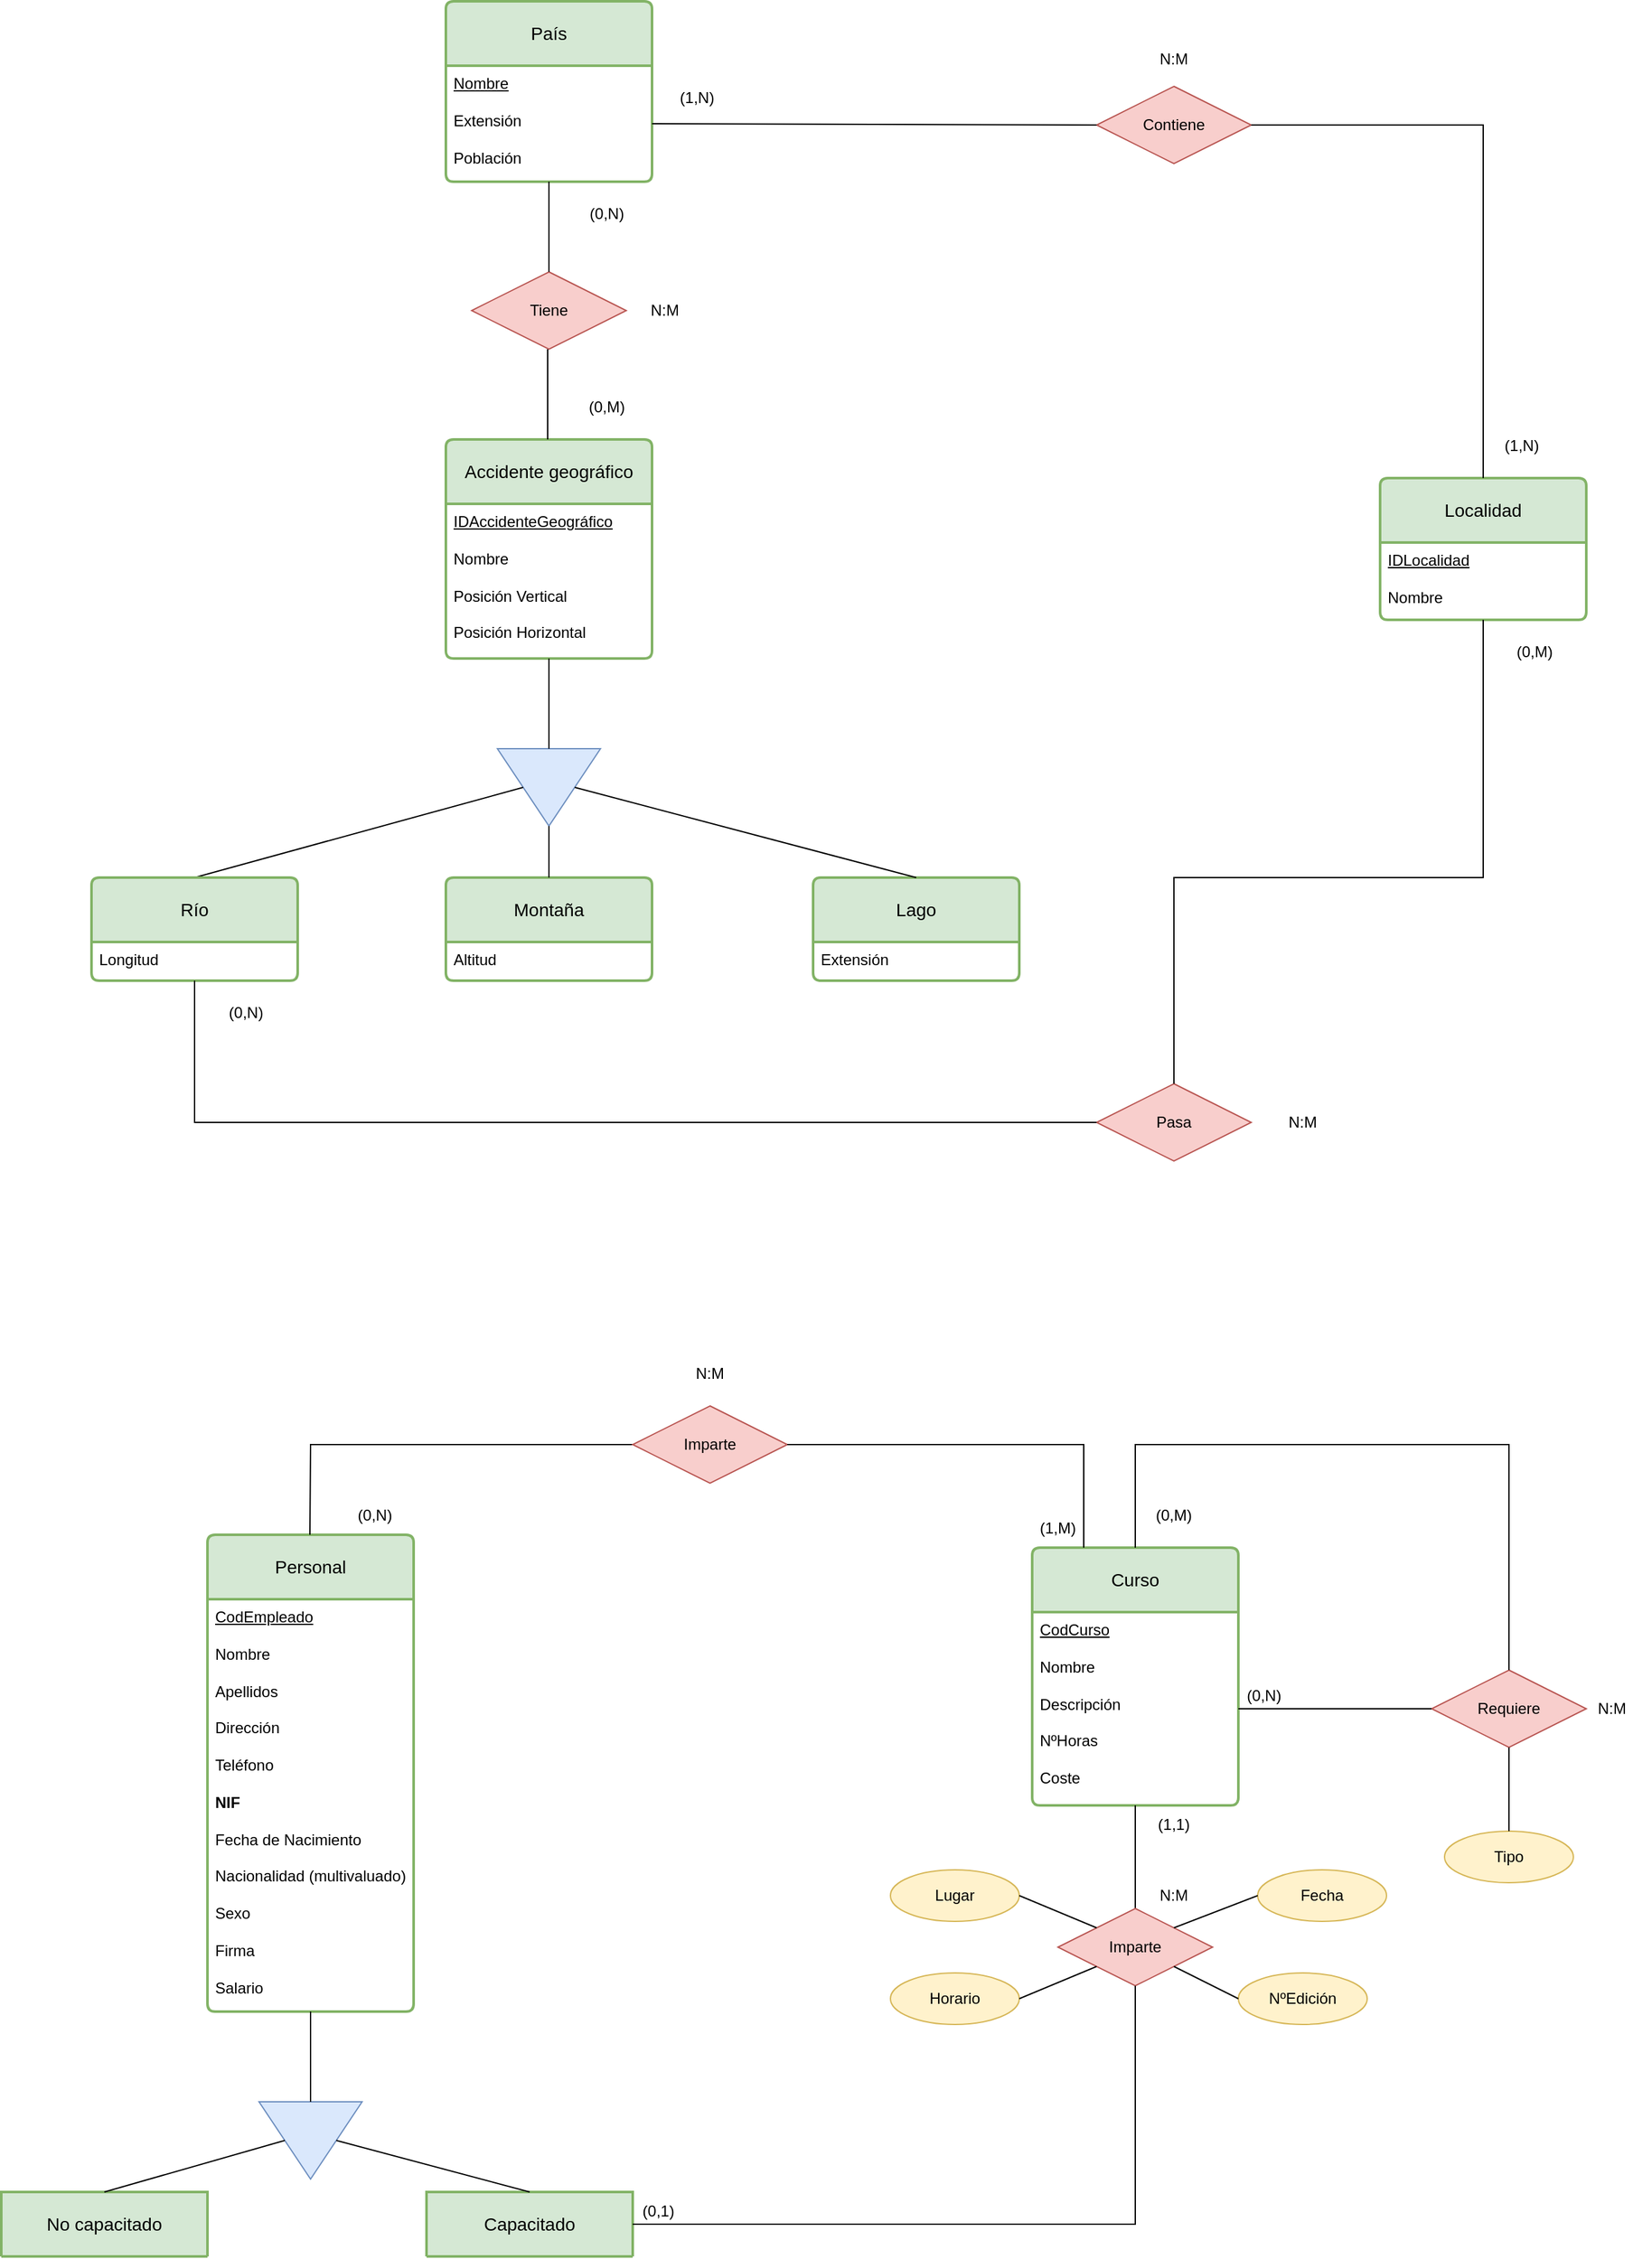<mxfile version="22.1.22" type="device">
  <diagram id="R2lEEEUBdFMjLlhIrx00" name="Page-1">
    <mxGraphModel dx="2284" dy="1880" grid="1" gridSize="10" guides="1" tooltips="1" connect="1" arrows="1" fold="1" page="1" pageScale="1" pageWidth="850" pageHeight="1100" math="0" shadow="0" extFonts="Permanent Marker^https://fonts.googleapis.com/css?family=Permanent+Marker">
      <root>
        <mxCell id="0" />
        <mxCell id="1" parent="0" />
        <mxCell id="tg2goikRHz8_cYtZgMZs-1" value="Accidente geográfico" style="swimlane;childLayout=stackLayout;horizontal=1;startSize=50;horizontalStack=0;rounded=1;fontSize=14;fontStyle=0;strokeWidth=2;resizeParent=0;resizeLast=1;shadow=0;dashed=0;align=center;arcSize=4;whiteSpace=wrap;html=1;fillColor=#d5e8d4;strokeColor=#82b366;" parent="1" vertex="1">
          <mxGeometry x="345" y="140" width="160" height="170" as="geometry" />
        </mxCell>
        <mxCell id="tg2goikRHz8_cYtZgMZs-2" value="&lt;u&gt;IDAccidenteGeográfico&lt;br&gt;&lt;/u&gt;&lt;br&gt;Nombre&lt;br&gt;&lt;br&gt;Posición Vertical&lt;br&gt;&lt;br&gt;Posición Horizontal&lt;br&gt;&lt;br&gt;&lt;br&gt;" style="align=left;strokeColor=none;fillColor=none;spacingLeft=4;fontSize=12;verticalAlign=top;resizable=0;rotatable=0;part=1;html=1;" parent="tg2goikRHz8_cYtZgMZs-1" vertex="1">
          <mxGeometry y="50" width="160" height="120" as="geometry" />
        </mxCell>
        <mxCell id="tg2goikRHz8_cYtZgMZs-3" value="" style="triangle;whiteSpace=wrap;html=1;rotation=90;fillColor=#dae8fc;strokeColor=#6c8ebf;" parent="1" vertex="1">
          <mxGeometry x="395" y="370" width="60" height="80" as="geometry" />
        </mxCell>
        <mxCell id="tg2goikRHz8_cYtZgMZs-4" value="" style="endArrow=none;html=1;rounded=0;entryX=0.5;entryY=1;entryDx=0;entryDy=0;exitX=0;exitY=0.5;exitDx=0;exitDy=0;" parent="1" source="tg2goikRHz8_cYtZgMZs-3" target="tg2goikRHz8_cYtZgMZs-2" edge="1">
          <mxGeometry width="50" height="50" relative="1" as="geometry">
            <mxPoint x="280" y="430" as="sourcePoint" />
            <mxPoint x="330" y="380" as="targetPoint" />
          </mxGeometry>
        </mxCell>
        <mxCell id="tg2goikRHz8_cYtZgMZs-5" value="" style="endArrow=none;html=1;rounded=0;entryX=0.5;entryY=1;entryDx=0;entryDy=0;exitX=0.5;exitY=0;exitDx=0;exitDy=0;" parent="1" source="tg2goikRHz8_cYtZgMZs-6" target="tg2goikRHz8_cYtZgMZs-3" edge="1">
          <mxGeometry width="50" height="50" relative="1" as="geometry">
            <mxPoint x="300" y="480" as="sourcePoint" />
            <mxPoint x="330" y="380" as="targetPoint" />
          </mxGeometry>
        </mxCell>
        <mxCell id="tg2goikRHz8_cYtZgMZs-6" value="Río" style="swimlane;childLayout=stackLayout;horizontal=1;startSize=50;horizontalStack=0;rounded=1;fontSize=14;fontStyle=0;strokeWidth=2;resizeParent=0;resizeLast=1;shadow=0;dashed=0;align=center;arcSize=4;whiteSpace=wrap;html=1;fillColor=#d5e8d4;strokeColor=#82b366;" parent="1" vertex="1">
          <mxGeometry x="70" y="480" width="160" height="80" as="geometry" />
        </mxCell>
        <mxCell id="tg2goikRHz8_cYtZgMZs-7" value="Longitud" style="align=left;strokeColor=none;fillColor=none;spacingLeft=4;fontSize=12;verticalAlign=top;resizable=0;rotatable=0;part=1;html=1;" parent="tg2goikRHz8_cYtZgMZs-6" vertex="1">
          <mxGeometry y="50" width="160" height="30" as="geometry" />
        </mxCell>
        <mxCell id="tg2goikRHz8_cYtZgMZs-8" value="Montaña" style="swimlane;childLayout=stackLayout;horizontal=1;startSize=50;horizontalStack=0;rounded=1;fontSize=14;fontStyle=0;strokeWidth=2;resizeParent=0;resizeLast=1;shadow=0;dashed=0;align=center;arcSize=4;whiteSpace=wrap;html=1;fillColor=#d5e8d4;strokeColor=#82b366;" parent="1" vertex="1">
          <mxGeometry x="345" y="480" width="160" height="80" as="geometry" />
        </mxCell>
        <mxCell id="tg2goikRHz8_cYtZgMZs-9" value="Altitud" style="align=left;strokeColor=none;fillColor=none;spacingLeft=4;fontSize=12;verticalAlign=top;resizable=0;rotatable=0;part=1;html=1;" parent="tg2goikRHz8_cYtZgMZs-8" vertex="1">
          <mxGeometry y="50" width="160" height="30" as="geometry" />
        </mxCell>
        <mxCell id="tg2goikRHz8_cYtZgMZs-10" value="Lago" style="swimlane;childLayout=stackLayout;horizontal=1;startSize=50;horizontalStack=0;rounded=1;fontSize=14;fontStyle=0;strokeWidth=2;resizeParent=0;resizeLast=1;shadow=0;dashed=0;align=center;arcSize=4;whiteSpace=wrap;html=1;fillColor=#d5e8d4;strokeColor=#82b366;" parent="1" vertex="1">
          <mxGeometry x="630" y="480" width="160" height="80" as="geometry" />
        </mxCell>
        <mxCell id="tg2goikRHz8_cYtZgMZs-11" value="Extensión" style="align=left;strokeColor=none;fillColor=none;spacingLeft=4;fontSize=12;verticalAlign=top;resizable=0;rotatable=0;part=1;html=1;" parent="tg2goikRHz8_cYtZgMZs-10" vertex="1">
          <mxGeometry y="50" width="160" height="30" as="geometry" />
        </mxCell>
        <mxCell id="tg2goikRHz8_cYtZgMZs-12" value="" style="endArrow=none;html=1;rounded=0;entryX=0.5;entryY=0;entryDx=0;entryDy=0;exitX=0.5;exitY=0;exitDx=0;exitDy=0;" parent="1" source="tg2goikRHz8_cYtZgMZs-10" target="tg2goikRHz8_cYtZgMZs-3" edge="1">
          <mxGeometry width="50" height="50" relative="1" as="geometry">
            <mxPoint x="280" y="430" as="sourcePoint" />
            <mxPoint x="330" y="380" as="targetPoint" />
          </mxGeometry>
        </mxCell>
        <mxCell id="tg2goikRHz8_cYtZgMZs-13" value="" style="endArrow=none;html=1;rounded=0;entryX=1;entryY=0.5;entryDx=0;entryDy=0;exitX=0.5;exitY=0;exitDx=0;exitDy=0;" parent="1" source="tg2goikRHz8_cYtZgMZs-8" target="tg2goikRHz8_cYtZgMZs-3" edge="1">
          <mxGeometry width="50" height="50" relative="1" as="geometry">
            <mxPoint x="280" y="430" as="sourcePoint" />
            <mxPoint x="330" y="380" as="targetPoint" />
          </mxGeometry>
        </mxCell>
        <mxCell id="tg2goikRHz8_cYtZgMZs-14" value="País" style="swimlane;childLayout=stackLayout;horizontal=1;startSize=50;horizontalStack=0;rounded=1;fontSize=14;fontStyle=0;strokeWidth=2;resizeParent=0;resizeLast=1;shadow=0;dashed=0;align=center;arcSize=4;whiteSpace=wrap;html=1;fillColor=#d5e8d4;strokeColor=#82b366;" parent="1" vertex="1">
          <mxGeometry x="345" y="-200" width="160" height="140" as="geometry" />
        </mxCell>
        <mxCell id="tg2goikRHz8_cYtZgMZs-15" value="&lt;u&gt;Nombre&lt;/u&gt;&lt;br&gt;&lt;br&gt;Extensión&lt;br&gt;&lt;br&gt;Población" style="align=left;strokeColor=none;fillColor=none;spacingLeft=4;fontSize=12;verticalAlign=top;resizable=0;rotatable=0;part=1;html=1;" parent="tg2goikRHz8_cYtZgMZs-14" vertex="1">
          <mxGeometry y="50" width="160" height="90" as="geometry" />
        </mxCell>
        <mxCell id="tg2goikRHz8_cYtZgMZs-16" value="Localidad" style="swimlane;childLayout=stackLayout;horizontal=1;startSize=50;horizontalStack=0;rounded=1;fontSize=14;fontStyle=0;strokeWidth=2;resizeParent=0;resizeLast=1;shadow=0;dashed=0;align=center;arcSize=4;whiteSpace=wrap;html=1;fillColor=#d5e8d4;strokeColor=#82b366;" parent="1" vertex="1">
          <mxGeometry x="1070" y="170" width="160" height="110" as="geometry" />
        </mxCell>
        <mxCell id="tg2goikRHz8_cYtZgMZs-17" value="&lt;u&gt;IDLocalidad&lt;/u&gt;&lt;br&gt;&lt;br&gt;Nombre" style="align=left;strokeColor=none;fillColor=none;spacingLeft=4;fontSize=12;verticalAlign=top;resizable=0;rotatable=0;part=1;html=1;" parent="tg2goikRHz8_cYtZgMZs-16" vertex="1">
          <mxGeometry y="50" width="160" height="60" as="geometry" />
        </mxCell>
        <mxCell id="tg2goikRHz8_cYtZgMZs-18" value="" style="endArrow=none;html=1;rounded=0;entryX=0.5;entryY=1;entryDx=0;entryDy=0;exitX=0;exitY=0.5;exitDx=0;exitDy=0;" parent="1" edge="1">
          <mxGeometry width="50" height="50" relative="1" as="geometry">
            <mxPoint x="424" y="140" as="sourcePoint" />
            <mxPoint x="424" y="70" as="targetPoint" />
          </mxGeometry>
        </mxCell>
        <mxCell id="tg2goikRHz8_cYtZgMZs-19" value="Tiene" style="shape=rhombus;perimeter=rhombusPerimeter;whiteSpace=wrap;html=1;align=center;fillColor=#f8cecc;strokeColor=#b85450;" parent="1" vertex="1">
          <mxGeometry x="365" y="10" width="120" height="60" as="geometry" />
        </mxCell>
        <mxCell id="tg2goikRHz8_cYtZgMZs-20" value="" style="endArrow=none;html=1;rounded=0;entryX=0.5;entryY=1;entryDx=0;entryDy=0;exitX=0;exitY=0.5;exitDx=0;exitDy=0;" parent="1" edge="1">
          <mxGeometry width="50" height="50" relative="1" as="geometry">
            <mxPoint x="425" y="10" as="sourcePoint" />
            <mxPoint x="425" y="-60" as="targetPoint" />
          </mxGeometry>
        </mxCell>
        <mxCell id="tg2goikRHz8_cYtZgMZs-21" value="Contiene" style="shape=rhombus;perimeter=rhombusPerimeter;whiteSpace=wrap;html=1;align=center;fillColor=#f8cecc;strokeColor=#b85450;" parent="1" vertex="1">
          <mxGeometry x="850" y="-134" width="120" height="60" as="geometry" />
        </mxCell>
        <mxCell id="tg2goikRHz8_cYtZgMZs-22" value="Pasa" style="shape=rhombus;perimeter=rhombusPerimeter;whiteSpace=wrap;html=1;align=center;fillColor=#f8cecc;strokeColor=#b85450;" parent="1" vertex="1">
          <mxGeometry x="850" y="640" width="120" height="60" as="geometry" />
        </mxCell>
        <mxCell id="tg2goikRHz8_cYtZgMZs-23" value="" style="endArrow=none;html=1;rounded=0;exitX=0.5;exitY=1;exitDx=0;exitDy=0;entryX=0;entryY=0.5;entryDx=0;entryDy=0;" parent="1" source="tg2goikRHz8_cYtZgMZs-7" target="tg2goikRHz8_cYtZgMZs-22" edge="1">
          <mxGeometry width="50" height="50" relative="1" as="geometry">
            <mxPoint x="620" y="270" as="sourcePoint" />
            <mxPoint x="670" y="220" as="targetPoint" />
            <Array as="points">
              <mxPoint x="150" y="670" />
            </Array>
          </mxGeometry>
        </mxCell>
        <mxCell id="tg2goikRHz8_cYtZgMZs-24" value="" style="endArrow=none;html=1;rounded=0;entryX=0.5;entryY=0;entryDx=0;entryDy=0;exitX=0.5;exitY=1;exitDx=0;exitDy=0;" parent="1" source="tg2goikRHz8_cYtZgMZs-17" target="tg2goikRHz8_cYtZgMZs-22" edge="1">
          <mxGeometry width="50" height="50" relative="1" as="geometry">
            <mxPoint x="620" y="270" as="sourcePoint" />
            <mxPoint x="670" y="220" as="targetPoint" />
            <Array as="points">
              <mxPoint x="1150" y="480" />
              <mxPoint x="910" y="480" />
            </Array>
          </mxGeometry>
        </mxCell>
        <mxCell id="tg2goikRHz8_cYtZgMZs-25" value="" style="endArrow=none;html=1;rounded=0;entryX=1;entryY=0.5;entryDx=0;entryDy=0;exitX=0;exitY=0.5;exitDx=0;exitDy=0;" parent="1" source="tg2goikRHz8_cYtZgMZs-21" target="tg2goikRHz8_cYtZgMZs-15" edge="1">
          <mxGeometry width="50" height="50" relative="1" as="geometry">
            <mxPoint x="620" y="270" as="sourcePoint" />
            <mxPoint x="670" y="220" as="targetPoint" />
          </mxGeometry>
        </mxCell>
        <mxCell id="tg2goikRHz8_cYtZgMZs-26" value="" style="endArrow=none;html=1;rounded=0;entryX=1;entryY=0.5;entryDx=0;entryDy=0;exitX=0.5;exitY=0;exitDx=0;exitDy=0;" parent="1" source="tg2goikRHz8_cYtZgMZs-16" target="tg2goikRHz8_cYtZgMZs-21" edge="1">
          <mxGeometry width="50" height="50" relative="1" as="geometry">
            <mxPoint x="620" y="270" as="sourcePoint" />
            <mxPoint x="670" y="220" as="targetPoint" />
            <Array as="points">
              <mxPoint x="1150" y="-104" />
            </Array>
          </mxGeometry>
        </mxCell>
        <mxCell id="tg2goikRHz8_cYtZgMZs-27" value="N:M" style="text;html=1;strokeColor=none;fillColor=none;align=center;verticalAlign=middle;whiteSpace=wrap;rounded=0;" parent="1" vertex="1">
          <mxGeometry x="485" y="25" width="60" height="30" as="geometry" />
        </mxCell>
        <mxCell id="tg2goikRHz8_cYtZgMZs-28" value="(0,N)" style="text;html=1;strokeColor=none;fillColor=none;align=center;verticalAlign=middle;whiteSpace=wrap;rounded=0;" parent="1" vertex="1">
          <mxGeometry x="440" y="-50" width="60" height="30" as="geometry" />
        </mxCell>
        <mxCell id="tg2goikRHz8_cYtZgMZs-29" value="(0,M)" style="text;html=1;strokeColor=none;fillColor=none;align=center;verticalAlign=middle;whiteSpace=wrap;rounded=0;" parent="1" vertex="1">
          <mxGeometry x="440" y="100" width="60" height="30" as="geometry" />
        </mxCell>
        <mxCell id="tg2goikRHz8_cYtZgMZs-30" value="N:M" style="text;html=1;strokeColor=none;fillColor=none;align=center;verticalAlign=middle;whiteSpace=wrap;rounded=0;" parent="1" vertex="1">
          <mxGeometry x="980" y="655" width="60" height="30" as="geometry" />
        </mxCell>
        <mxCell id="tg2goikRHz8_cYtZgMZs-31" value="(0,M)" style="text;html=1;strokeColor=none;fillColor=none;align=center;verticalAlign=middle;whiteSpace=wrap;rounded=0;" parent="1" vertex="1">
          <mxGeometry x="1160" y="290" width="60" height="30" as="geometry" />
        </mxCell>
        <mxCell id="tg2goikRHz8_cYtZgMZs-32" value="(0,N)" style="text;html=1;strokeColor=none;fillColor=none;align=center;verticalAlign=middle;whiteSpace=wrap;rounded=0;" parent="1" vertex="1">
          <mxGeometry x="160" y="570" width="60" height="30" as="geometry" />
        </mxCell>
        <mxCell id="tg2goikRHz8_cYtZgMZs-34" value="N:M" style="text;html=1;strokeColor=none;fillColor=none;align=center;verticalAlign=middle;whiteSpace=wrap;rounded=0;" parent="1" vertex="1">
          <mxGeometry x="880" y="-170" width="60" height="30" as="geometry" />
        </mxCell>
        <mxCell id="tg2goikRHz8_cYtZgMZs-35" value="(1,N)" style="text;html=1;strokeColor=none;fillColor=none;align=center;verticalAlign=middle;whiteSpace=wrap;rounded=0;" parent="1" vertex="1">
          <mxGeometry x="510" y="-140" width="60" height="30" as="geometry" />
        </mxCell>
        <mxCell id="tg2goikRHz8_cYtZgMZs-36" value="(1,N)" style="text;html=1;strokeColor=none;fillColor=none;align=center;verticalAlign=middle;whiteSpace=wrap;rounded=0;" parent="1" vertex="1">
          <mxGeometry x="1150" y="130" width="60" height="30" as="geometry" />
        </mxCell>
        <mxCell id="tg2goikRHz8_cYtZgMZs-37" value="Curso" style="swimlane;childLayout=stackLayout;horizontal=1;startSize=50;horizontalStack=0;rounded=1;fontSize=14;fontStyle=0;strokeWidth=2;resizeParent=0;resizeLast=1;shadow=0;dashed=0;align=center;arcSize=4;whiteSpace=wrap;html=1;fillColor=#d5e8d4;strokeColor=#82b366;" parent="1" vertex="1">
          <mxGeometry x="800" y="1000" width="160" height="200" as="geometry" />
        </mxCell>
        <mxCell id="tg2goikRHz8_cYtZgMZs-38" value="&lt;u&gt;CodCurso&lt;/u&gt;&lt;br&gt;&lt;br&gt;Nombre&lt;br&gt;&lt;br&gt;Descripción&lt;br&gt;&lt;br&gt;NºHoras&lt;br&gt;&lt;br&gt;Coste&lt;br&gt;" style="align=left;strokeColor=none;fillColor=none;spacingLeft=4;fontSize=12;verticalAlign=top;resizable=0;rotatable=0;part=1;html=1;" parent="tg2goikRHz8_cYtZgMZs-37" vertex="1">
          <mxGeometry y="50" width="160" height="150" as="geometry" />
        </mxCell>
        <mxCell id="tg2goikRHz8_cYtZgMZs-39" value="Requiere" style="shape=rhombus;perimeter=rhombusPerimeter;whiteSpace=wrap;html=1;align=center;fillColor=#f8cecc;strokeColor=#b85450;" parent="1" vertex="1">
          <mxGeometry x="1110" y="1095" width="120" height="60" as="geometry" />
        </mxCell>
        <mxCell id="tg2goikRHz8_cYtZgMZs-40" value="" style="endArrow=none;html=1;rounded=0;entryX=0;entryY=0.5;entryDx=0;entryDy=0;exitX=1;exitY=0.5;exitDx=0;exitDy=0;" parent="1" source="tg2goikRHz8_cYtZgMZs-38" target="tg2goikRHz8_cYtZgMZs-39" edge="1">
          <mxGeometry width="50" height="50" relative="1" as="geometry">
            <mxPoint x="1000" y="1100" as="sourcePoint" />
            <mxPoint x="1050" y="1080" as="targetPoint" />
          </mxGeometry>
        </mxCell>
        <mxCell id="tg2goikRHz8_cYtZgMZs-42" value="" style="endArrow=none;html=1;rounded=0;entryX=0.5;entryY=0;entryDx=0;entryDy=0;exitX=0.5;exitY=0;exitDx=0;exitDy=0;" parent="1" source="tg2goikRHz8_cYtZgMZs-37" target="tg2goikRHz8_cYtZgMZs-39" edge="1">
          <mxGeometry width="50" height="50" relative="1" as="geometry">
            <mxPoint x="1080" y="930" as="sourcePoint" />
            <mxPoint x="1130" y="880" as="targetPoint" />
            <Array as="points">
              <mxPoint x="880" y="920" />
              <mxPoint x="1170" y="920" />
            </Array>
          </mxGeometry>
        </mxCell>
        <mxCell id="tg2goikRHz8_cYtZgMZs-44" value="N:M" style="text;html=1;strokeColor=none;fillColor=none;align=center;verticalAlign=middle;whiteSpace=wrap;rounded=0;" parent="1" vertex="1">
          <mxGeometry x="1220" y="1110" width="60" height="30" as="geometry" />
        </mxCell>
        <mxCell id="tg2goikRHz8_cYtZgMZs-45" value="(0,N)" style="text;html=1;strokeColor=none;fillColor=none;align=center;verticalAlign=middle;whiteSpace=wrap;rounded=0;" parent="1" vertex="1">
          <mxGeometry x="950" y="1100" width="60" height="30" as="geometry" />
        </mxCell>
        <mxCell id="tg2goikRHz8_cYtZgMZs-46" value="(0,M)" style="text;html=1;strokeColor=none;fillColor=none;align=center;verticalAlign=middle;whiteSpace=wrap;rounded=0;" parent="1" vertex="1">
          <mxGeometry x="880" y="960" width="60" height="30" as="geometry" />
        </mxCell>
        <mxCell id="tg2goikRHz8_cYtZgMZs-47" value="Tipo" style="ellipse;whiteSpace=wrap;html=1;align=center;fillColor=#fff2cc;strokeColor=#d6b656;" parent="1" vertex="1">
          <mxGeometry x="1120" y="1220" width="100" height="40" as="geometry" />
        </mxCell>
        <mxCell id="tg2goikRHz8_cYtZgMZs-48" value="" style="endArrow=none;html=1;rounded=0;entryX=0.5;entryY=1;entryDx=0;entryDy=0;exitX=0.5;exitY=0;exitDx=0;exitDy=0;" parent="1" source="tg2goikRHz8_cYtZgMZs-47" target="tg2goikRHz8_cYtZgMZs-39" edge="1">
          <mxGeometry width="50" height="50" relative="1" as="geometry">
            <mxPoint x="1150" y="1100" as="sourcePoint" />
            <mxPoint x="1200" y="1050" as="targetPoint" />
          </mxGeometry>
        </mxCell>
        <mxCell id="tg2goikRHz8_cYtZgMZs-51" value="" style="endArrow=none;html=1;rounded=0;entryX=0.5;entryY=1;entryDx=0;entryDy=0;exitX=0;exitY=0.5;exitDx=0;exitDy=0;" parent="1" target="tg2goikRHz8_cYtZgMZs-38" edge="1">
          <mxGeometry width="50" height="50" relative="1" as="geometry">
            <mxPoint x="880" y="1280" as="sourcePoint" />
            <mxPoint x="880" y="1210" as="targetPoint" />
          </mxGeometry>
        </mxCell>
        <mxCell id="tg2goikRHz8_cYtZgMZs-52" value="Imparte" style="shape=rhombus;perimeter=rhombusPerimeter;whiteSpace=wrap;html=1;align=center;fillColor=#f8cecc;strokeColor=#b85450;" parent="1" vertex="1">
          <mxGeometry x="820" y="1280" width="120" height="60" as="geometry" />
        </mxCell>
        <mxCell id="tg2goikRHz8_cYtZgMZs-54" value="Fecha" style="ellipse;whiteSpace=wrap;html=1;align=center;fillColor=#fff2cc;strokeColor=#d6b656;" parent="1" vertex="1">
          <mxGeometry x="975" y="1250" width="100" height="40" as="geometry" />
        </mxCell>
        <mxCell id="tg2goikRHz8_cYtZgMZs-55" value="" style="endArrow=none;html=1;rounded=0;entryX=1;entryY=0;entryDx=0;entryDy=0;exitX=0;exitY=0.5;exitDx=0;exitDy=0;" parent="1" source="tg2goikRHz8_cYtZgMZs-54" target="tg2goikRHz8_cYtZgMZs-52" edge="1">
          <mxGeometry width="50" height="50" relative="1" as="geometry">
            <mxPoint x="959.17" y="1370" as="sourcePoint" />
            <mxPoint x="959.17" y="1320" as="targetPoint" />
          </mxGeometry>
        </mxCell>
        <mxCell id="tg2goikRHz8_cYtZgMZs-56" value="Lugar" style="ellipse;whiteSpace=wrap;html=1;align=center;fillColor=#fff2cc;strokeColor=#d6b656;" parent="1" vertex="1">
          <mxGeometry x="690" y="1250" width="100" height="40" as="geometry" />
        </mxCell>
        <mxCell id="tg2goikRHz8_cYtZgMZs-57" value="" style="endArrow=none;html=1;rounded=0;entryX=1;entryY=0.5;entryDx=0;entryDy=0;exitX=0;exitY=0;exitDx=0;exitDy=0;" parent="1" source="tg2goikRHz8_cYtZgMZs-52" target="tg2goikRHz8_cYtZgMZs-56" edge="1">
          <mxGeometry width="50" height="50" relative="1" as="geometry">
            <mxPoint x="790" y="1330" as="sourcePoint" />
            <mxPoint x="750" y="1309.58" as="targetPoint" />
          </mxGeometry>
        </mxCell>
        <mxCell id="tg2goikRHz8_cYtZgMZs-58" value="Horario" style="ellipse;whiteSpace=wrap;html=1;align=center;fillColor=#fff2cc;strokeColor=#d6b656;" parent="1" vertex="1">
          <mxGeometry x="690" y="1330" width="100" height="40" as="geometry" />
        </mxCell>
        <mxCell id="tg2goikRHz8_cYtZgMZs-59" value="" style="endArrow=none;html=1;rounded=0;entryX=0;entryY=1;entryDx=0;entryDy=0;exitX=1;exitY=0.5;exitDx=0;exitDy=0;" parent="1" source="tg2goikRHz8_cYtZgMZs-58" target="tg2goikRHz8_cYtZgMZs-52" edge="1">
          <mxGeometry width="50" height="50" relative="1" as="geometry">
            <mxPoint x="850" y="1280" as="sourcePoint" />
            <mxPoint x="900" y="1230" as="targetPoint" />
          </mxGeometry>
        </mxCell>
        <mxCell id="tg2goikRHz8_cYtZgMZs-68" value="NºEdición" style="ellipse;whiteSpace=wrap;html=1;align=center;fillColor=#fff2cc;strokeColor=#d6b656;" parent="1" vertex="1">
          <mxGeometry x="960" y="1330" width="100" height="40" as="geometry" />
        </mxCell>
        <mxCell id="tg2goikRHz8_cYtZgMZs-69" value="" style="endArrow=none;html=1;rounded=0;entryX=1;entryY=1;entryDx=0;entryDy=0;exitX=0;exitY=0.5;exitDx=0;exitDy=0;" parent="1" source="tg2goikRHz8_cYtZgMZs-68" target="tg2goikRHz8_cYtZgMZs-52" edge="1">
          <mxGeometry width="50" height="50" relative="1" as="geometry">
            <mxPoint x="760" y="1270" as="sourcePoint" />
            <mxPoint x="810" y="1220" as="targetPoint" />
          </mxGeometry>
        </mxCell>
        <mxCell id="tg2goikRHz8_cYtZgMZs-71" value="" style="triangle;whiteSpace=wrap;html=1;rotation=90;fillColor=#dae8fc;strokeColor=#6c8ebf;" parent="1" vertex="1">
          <mxGeometry x="210" y="1420" width="60" height="80" as="geometry" />
        </mxCell>
        <mxCell id="tg2goikRHz8_cYtZgMZs-72" value="Personal" style="swimlane;childLayout=stackLayout;horizontal=1;startSize=50;horizontalStack=0;rounded=1;fontSize=14;fontStyle=0;strokeWidth=2;resizeParent=0;resizeLast=1;shadow=0;dashed=0;align=center;arcSize=4;whiteSpace=wrap;html=1;fillColor=#d5e8d4;strokeColor=#82b366;" parent="1" vertex="1">
          <mxGeometry x="160" y="990" width="160" height="370" as="geometry" />
        </mxCell>
        <mxCell id="tg2goikRHz8_cYtZgMZs-73" value="&lt;u&gt;CodEmpleado&lt;/u&gt;&lt;br&gt;&lt;br&gt;Nombre&lt;br&gt;&lt;br&gt;Apellidos&lt;br&gt;&lt;br&gt;Dirección&lt;br&gt;&lt;br&gt;Teléfono&lt;br&gt;&lt;br&gt;&lt;b&gt;NIF&lt;br&gt;&lt;/b&gt;&lt;br&gt;Fecha de Nacimiento&lt;br&gt;&lt;br&gt;Nacionalidad (multivaluado)&lt;br&gt;&lt;br&gt;Sexo&lt;br&gt;&lt;br&gt;Firma&lt;br&gt;&lt;br&gt;Salario&lt;br&gt;" style="align=left;strokeColor=none;fillColor=none;spacingLeft=4;fontSize=12;verticalAlign=top;resizable=0;rotatable=0;part=1;html=1;" parent="tg2goikRHz8_cYtZgMZs-72" vertex="1">
          <mxGeometry y="50" width="160" height="320" as="geometry" />
        </mxCell>
        <mxCell id="tg2goikRHz8_cYtZgMZs-74" value="" style="endArrow=none;html=1;rounded=0;entryX=0.5;entryY=1;entryDx=0;entryDy=0;exitX=0;exitY=0.5;exitDx=0;exitDy=0;" parent="1" source="tg2goikRHz8_cYtZgMZs-71" target="tg2goikRHz8_cYtZgMZs-73" edge="1">
          <mxGeometry width="50" height="50" relative="1" as="geometry">
            <mxPoint x="770" y="1450" as="sourcePoint" />
            <mxPoint x="820" y="1400" as="targetPoint" />
          </mxGeometry>
        </mxCell>
        <mxCell id="tg2goikRHz8_cYtZgMZs-75" value="Capacitado" style="swimlane;childLayout=stackLayout;horizontal=1;startSize=50;horizontalStack=0;rounded=1;fontSize=14;fontStyle=0;strokeWidth=2;resizeParent=0;resizeLast=1;shadow=0;dashed=0;align=center;arcSize=4;whiteSpace=wrap;html=1;fillColor=#d5e8d4;strokeColor=#82b366;" parent="1" vertex="1">
          <mxGeometry x="330" y="1500" width="160" height="50" as="geometry" />
        </mxCell>
        <mxCell id="tg2goikRHz8_cYtZgMZs-77" value="" style="endArrow=none;html=1;rounded=0;entryX=0.5;entryY=0;entryDx=0;entryDy=0;exitX=0.5;exitY=0;exitDx=0;exitDy=0;" parent="1" source="tg2goikRHz8_cYtZgMZs-71" target="tg2goikRHz8_cYtZgMZs-75" edge="1">
          <mxGeometry width="50" height="50" relative="1" as="geometry">
            <mxPoint x="280" y="1480" as="sourcePoint" />
            <mxPoint x="430" y="1430" as="targetPoint" />
          </mxGeometry>
        </mxCell>
        <mxCell id="tg2goikRHz8_cYtZgMZs-78" value="No capacitado" style="swimlane;childLayout=stackLayout;horizontal=1;startSize=50;horizontalStack=0;rounded=1;fontSize=14;fontStyle=0;strokeWidth=2;resizeParent=0;resizeLast=1;shadow=0;dashed=0;align=center;arcSize=4;whiteSpace=wrap;html=1;fillColor=#d5e8d4;strokeColor=#82b366;" parent="1" vertex="1">
          <mxGeometry y="1500" width="160" height="50" as="geometry" />
        </mxCell>
        <mxCell id="tg2goikRHz8_cYtZgMZs-79" value="" style="endArrow=none;html=1;rounded=0;entryX=0.5;entryY=1;entryDx=0;entryDy=0;exitX=0.5;exitY=0;exitDx=0;exitDy=0;" parent="1" source="tg2goikRHz8_cYtZgMZs-78" target="tg2goikRHz8_cYtZgMZs-71" edge="1">
          <mxGeometry width="50" height="50" relative="1" as="geometry">
            <mxPoint x="350" y="1370" as="sourcePoint" />
            <mxPoint x="400" y="1320" as="targetPoint" />
          </mxGeometry>
        </mxCell>
        <mxCell id="tg2goikRHz8_cYtZgMZs-80" value="" style="endArrow=none;html=1;rounded=0;exitX=1;exitY=0.5;exitDx=0;exitDy=0;entryX=0.5;entryY=1;entryDx=0;entryDy=0;" parent="1" source="tg2goikRHz8_cYtZgMZs-75" target="tg2goikRHz8_cYtZgMZs-52" edge="1">
          <mxGeometry width="50" height="50" relative="1" as="geometry">
            <mxPoint x="440" y="1350" as="sourcePoint" />
            <mxPoint x="490" y="1300" as="targetPoint" />
            <Array as="points">
              <mxPoint x="880" y="1525" />
            </Array>
          </mxGeometry>
        </mxCell>
        <mxCell id="tg2goikRHz8_cYtZgMZs-81" value="N:M" style="text;html=1;strokeColor=none;fillColor=none;align=center;verticalAlign=middle;whiteSpace=wrap;rounded=0;" parent="1" vertex="1">
          <mxGeometry x="880" y="1255" width="60" height="30" as="geometry" />
        </mxCell>
        <mxCell id="tg2goikRHz8_cYtZgMZs-82" value="(1,1)" style="text;html=1;strokeColor=none;fillColor=none;align=center;verticalAlign=middle;whiteSpace=wrap;rounded=0;" parent="1" vertex="1">
          <mxGeometry x="880" y="1200" width="60" height="30" as="geometry" />
        </mxCell>
        <mxCell id="tg2goikRHz8_cYtZgMZs-83" value="(0,1)" style="text;html=1;strokeColor=none;fillColor=none;align=center;verticalAlign=middle;whiteSpace=wrap;rounded=0;" parent="1" vertex="1">
          <mxGeometry x="480" y="1500" width="60" height="30" as="geometry" />
        </mxCell>
        <mxCell id="WGQpxipnsdEiq2CwBA3A-1" value="" style="endArrow=none;html=1;rounded=0;exitX=0;exitY=0.5;exitDx=0;exitDy=0;entryX=0;entryY=0.5;entryDx=0;entryDy=0;" edge="1" parent="1" target="WGQpxipnsdEiq2CwBA3A-2">
          <mxGeometry width="50" height="50" relative="1" as="geometry">
            <mxPoint x="239.5" y="990" as="sourcePoint" />
            <mxPoint x="440" y="920" as="targetPoint" />
            <Array as="points">
              <mxPoint x="240" y="920" />
            </Array>
          </mxGeometry>
        </mxCell>
        <mxCell id="WGQpxipnsdEiq2CwBA3A-2" value="Imparte" style="shape=rhombus;perimeter=rhombusPerimeter;whiteSpace=wrap;html=1;align=center;fillColor=#f8cecc;strokeColor=#b85450;" vertex="1" parent="1">
          <mxGeometry x="490" y="890" width="120" height="60" as="geometry" />
        </mxCell>
        <mxCell id="WGQpxipnsdEiq2CwBA3A-3" value="" style="endArrow=none;html=1;rounded=0;entryX=0.25;entryY=0;entryDx=0;entryDy=0;exitX=1;exitY=0.5;exitDx=0;exitDy=0;" edge="1" parent="1" source="WGQpxipnsdEiq2CwBA3A-2" target="tg2goikRHz8_cYtZgMZs-37">
          <mxGeometry width="50" height="50" relative="1" as="geometry">
            <mxPoint x="520" y="1280" as="sourcePoint" />
            <mxPoint x="570" y="1230" as="targetPoint" />
            <Array as="points">
              <mxPoint x="840" y="920" />
            </Array>
          </mxGeometry>
        </mxCell>
        <mxCell id="WGQpxipnsdEiq2CwBA3A-4" value="&lt;blockquote style=&quot;margin: 0 0 0 40px; border: none; padding: 0px;&quot;&gt;(0,N)&lt;/blockquote&gt;" style="text;html=1;strokeColor=none;fillColor=none;align=center;verticalAlign=middle;whiteSpace=wrap;rounded=0;" vertex="1" parent="1">
          <mxGeometry x="240" y="960" width="60" height="30" as="geometry" />
        </mxCell>
        <mxCell id="WGQpxipnsdEiq2CwBA3A-5" value="N:M" style="text;html=1;strokeColor=none;fillColor=none;align=center;verticalAlign=middle;whiteSpace=wrap;rounded=0;" vertex="1" parent="1">
          <mxGeometry x="520" y="850" width="60" height="30" as="geometry" />
        </mxCell>
        <mxCell id="WGQpxipnsdEiq2CwBA3A-6" value="&lt;blockquote style=&quot;margin: 0 0 0 40px; border: none; padding: 0px;&quot;&gt;(1,M)&lt;/blockquote&gt;" style="text;html=1;strokeColor=none;fillColor=none;align=center;verticalAlign=middle;whiteSpace=wrap;rounded=0;" vertex="1" parent="1">
          <mxGeometry x="770" y="970" width="60" height="30" as="geometry" />
        </mxCell>
      </root>
    </mxGraphModel>
  </diagram>
</mxfile>
